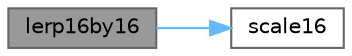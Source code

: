 digraph "lerp16by16"
{
 // LATEX_PDF_SIZE
  bgcolor="transparent";
  edge [fontname=Helvetica,fontsize=10,labelfontname=Helvetica,labelfontsize=10];
  node [fontname=Helvetica,fontsize=10,shape=box,height=0.2,width=0.4];
  rankdir="LR";
  Node1 [id="Node000001",label="lerp16by16",height=0.2,width=0.4,color="gray40", fillcolor="grey60", style="filled", fontcolor="black",tooltip="Linear interpolation between two unsigned 16-bit values, with 16-bit fraction."];
  Node1 -> Node2 [id="edge1_Node000001_Node000002",color="steelblue1",style="solid",tooltip=" "];
  Node2 [id="Node000002",label="scale16",height=0.2,width=0.4,color="grey40", fillcolor="white", style="filled",URL="$d0/da8/group___scaling.html#ga1ff8ac00ad78e22acc7bb7445bfdb145",tooltip="Scale a 16-bit unsigned value by an 16-bit value, which is treated as the numerator of a fraction who..."];
}
